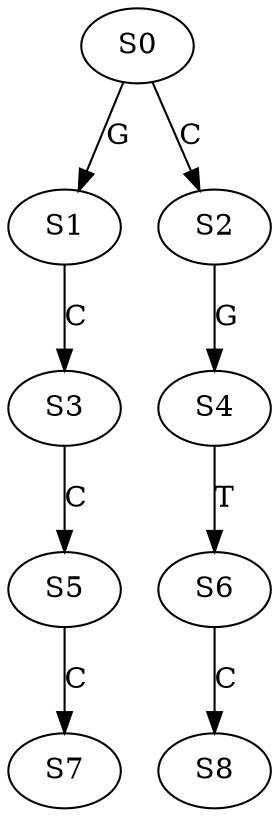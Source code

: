 strict digraph  {
	S0 -> S1 [ label = G ];
	S0 -> S2 [ label = C ];
	S1 -> S3 [ label = C ];
	S2 -> S4 [ label = G ];
	S3 -> S5 [ label = C ];
	S4 -> S6 [ label = T ];
	S5 -> S7 [ label = C ];
	S6 -> S8 [ label = C ];
}
